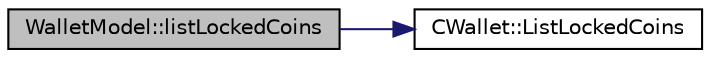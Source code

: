 digraph "WalletModel::listLockedCoins"
{
  edge [fontname="Helvetica",fontsize="10",labelfontname="Helvetica",labelfontsize="10"];
  node [fontname="Helvetica",fontsize="10",shape=record];
  rankdir="LR";
  Node627 [label="WalletModel::listLockedCoins",height=0.2,width=0.4,color="black", fillcolor="grey75", style="filled", fontcolor="black"];
  Node627 -> Node628 [color="midnightblue",fontsize="10",style="solid",fontname="Helvetica"];
  Node628 [label="CWallet::ListLockedCoins",height=0.2,width=0.4,color="black", fillcolor="white", style="filled",URL="$d2/de5/class_c_wallet.html#a41f4c77a0843692388f8b11d5fb88042"];
}
